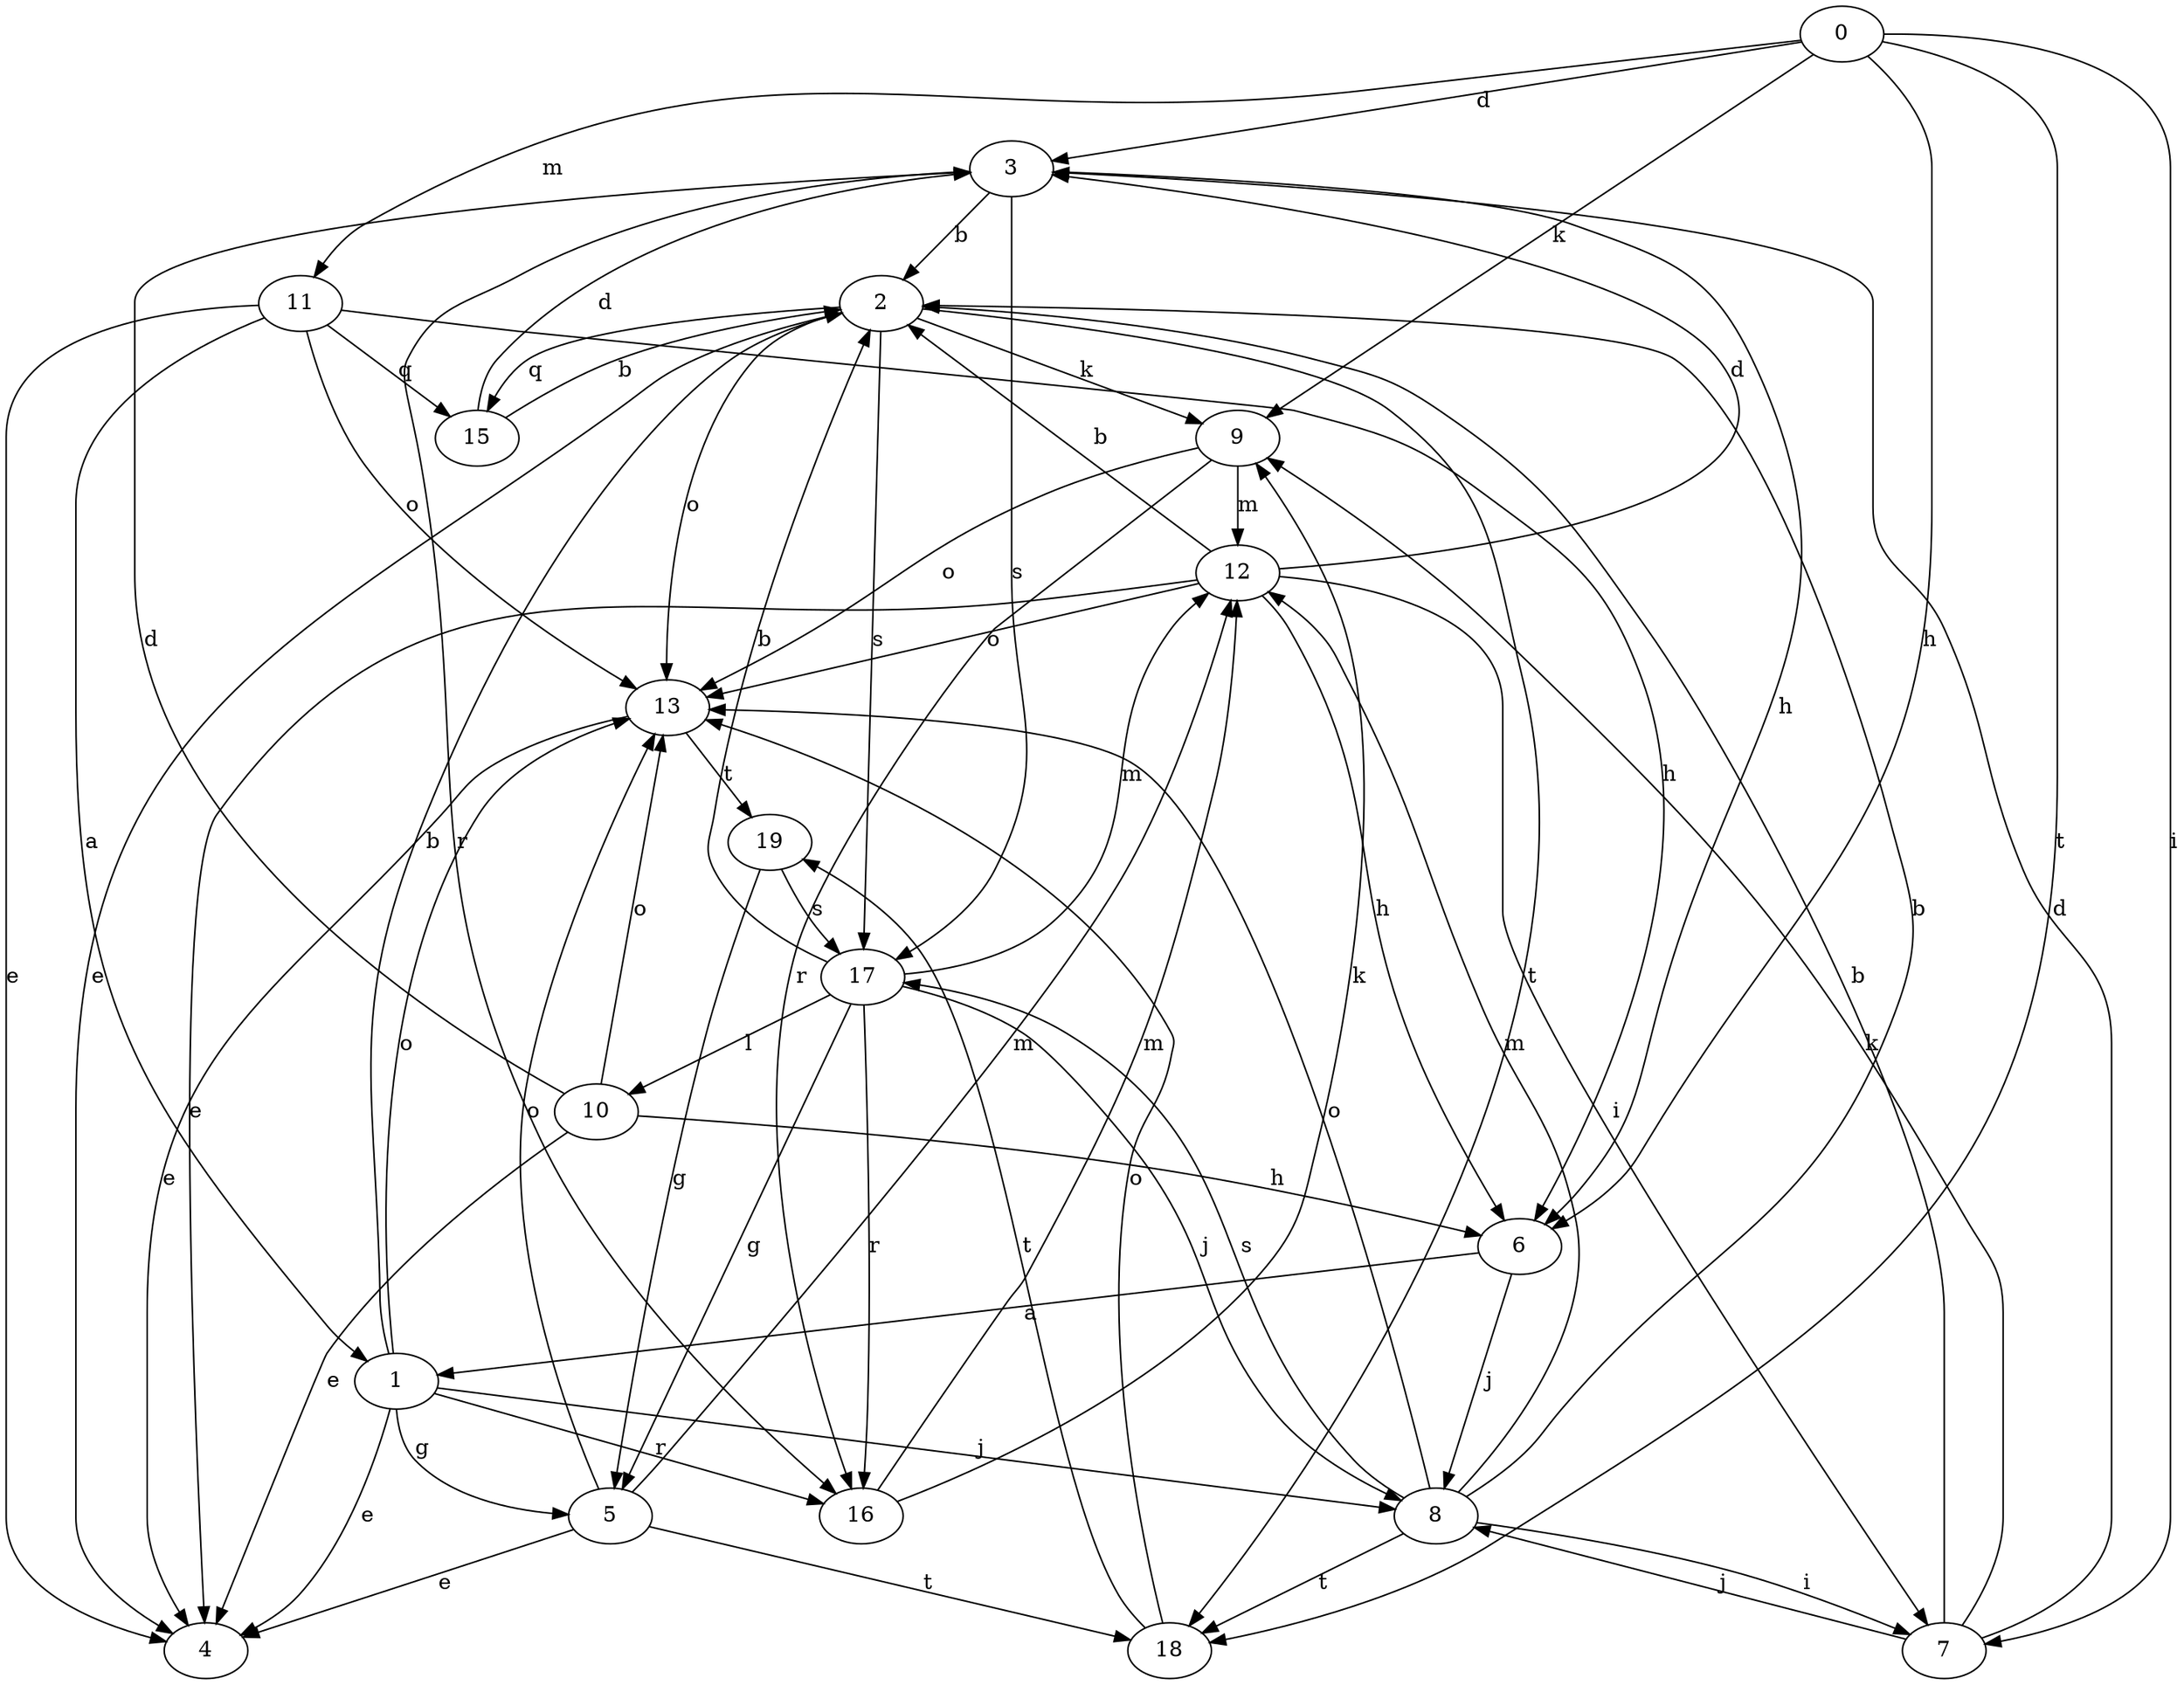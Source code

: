 strict digraph  {
0;
1;
2;
3;
4;
5;
6;
7;
8;
9;
10;
11;
12;
13;
15;
16;
17;
18;
19;
0 -> 3  [label=d];
0 -> 6  [label=h];
0 -> 7  [label=i];
0 -> 9  [label=k];
0 -> 11  [label=m];
0 -> 18  [label=t];
1 -> 2  [label=b];
1 -> 4  [label=e];
1 -> 5  [label=g];
1 -> 8  [label=j];
1 -> 13  [label=o];
1 -> 16  [label=r];
2 -> 4  [label=e];
2 -> 9  [label=k];
2 -> 13  [label=o];
2 -> 15  [label=q];
2 -> 17  [label=s];
2 -> 18  [label=t];
3 -> 2  [label=b];
3 -> 6  [label=h];
3 -> 16  [label=r];
3 -> 17  [label=s];
5 -> 4  [label=e];
5 -> 12  [label=m];
5 -> 13  [label=o];
5 -> 18  [label=t];
6 -> 1  [label=a];
6 -> 8  [label=j];
7 -> 2  [label=b];
7 -> 3  [label=d];
7 -> 8  [label=j];
7 -> 9  [label=k];
8 -> 2  [label=b];
8 -> 7  [label=i];
8 -> 12  [label=m];
8 -> 13  [label=o];
8 -> 17  [label=s];
8 -> 18  [label=t];
9 -> 12  [label=m];
9 -> 13  [label=o];
9 -> 16  [label=r];
10 -> 3  [label=d];
10 -> 4  [label=e];
10 -> 6  [label=h];
10 -> 13  [label=o];
11 -> 1  [label=a];
11 -> 4  [label=e];
11 -> 6  [label=h];
11 -> 13  [label=o];
11 -> 15  [label=q];
12 -> 2  [label=b];
12 -> 3  [label=d];
12 -> 4  [label=e];
12 -> 6  [label=h];
12 -> 7  [label=i];
12 -> 13  [label=o];
13 -> 4  [label=e];
13 -> 19  [label=t];
15 -> 2  [label=b];
15 -> 3  [label=d];
16 -> 9  [label=k];
16 -> 12  [label=m];
17 -> 2  [label=b];
17 -> 5  [label=g];
17 -> 8  [label=j];
17 -> 10  [label=l];
17 -> 12  [label=m];
17 -> 16  [label=r];
18 -> 13  [label=o];
18 -> 19  [label=t];
19 -> 5  [label=g];
19 -> 17  [label=s];
}
